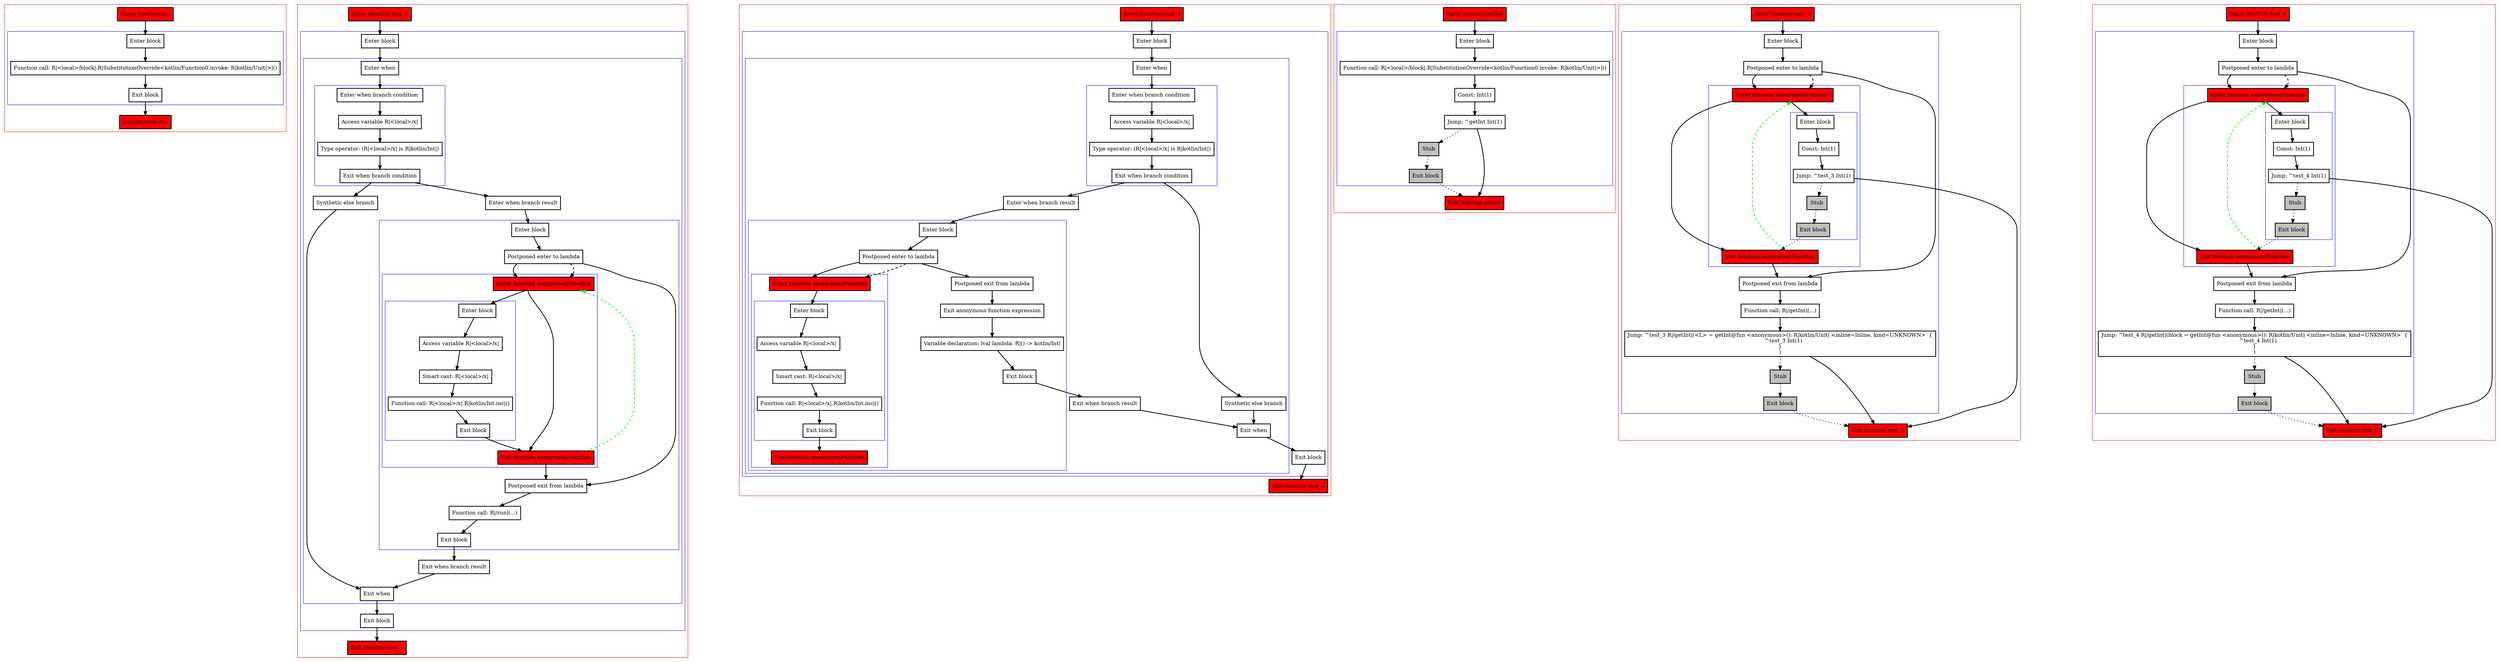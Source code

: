 digraph lambdas_kt {
    graph [nodesep=3]
    node [shape=box penwidth=2]
    edge [penwidth=2]

    subgraph cluster_0 {
        color=red
        0 [label="Enter function run" style="filled" fillcolor=red];
        subgraph cluster_1 {
            color=blue
            1 [label="Enter block"];
            2 [label="Function call: R|<local>/block|.R|SubstitutionOverride<kotlin/Function0.invoke: R|kotlin/Unit|>|()"];
            3 [label="Exit block"];
        }
        4 [label="Exit function run" style="filled" fillcolor=red];
    }
    0 -> {1};
    1 -> {2};
    2 -> {3};
    3 -> {4};

    subgraph cluster_2 {
        color=red
        5 [label="Enter function test_1" style="filled" fillcolor=red];
        subgraph cluster_3 {
            color=blue
            6 [label="Enter block"];
            subgraph cluster_4 {
                color=blue
                7 [label="Enter when"];
                subgraph cluster_5 {
                    color=blue
                    8 [label="Enter when branch condition "];
                    9 [label="Access variable R|<local>/x|"];
                    10 [label="Type operator: (R|<local>/x| is R|kotlin/Int|)"];
                    11 [label="Exit when branch condition"];
                }
                12 [label="Synthetic else branch"];
                13 [label="Enter when branch result"];
                subgraph cluster_6 {
                    color=blue
                    14 [label="Enter block"];
                    15 [label="Postponed enter to lambda"];
                    subgraph cluster_7 {
                        color=blue
                        23 [label="Enter function anonymousFunction" style="filled" fillcolor=red];
                        subgraph cluster_8 {
                            color=blue
                            24 [label="Enter block"];
                            25 [label="Access variable R|<local>/x|"];
                            26 [label="Smart cast: R|<local>/x|"];
                            27 [label="Function call: R|<local>/x|.R|kotlin/Int.inc|()"];
                            28 [label="Exit block"];
                        }
                        29 [label="Exit function anonymousFunction" style="filled" fillcolor=red];
                    }
                    16 [label="Postponed exit from lambda"];
                    17 [label="Function call: R|/run|(...)"];
                    18 [label="Exit block"];
                }
                19 [label="Exit when branch result"];
                20 [label="Exit when"];
            }
            21 [label="Exit block"];
        }
        22 [label="Exit function test_1" style="filled" fillcolor=red];
    }
    5 -> {6};
    6 -> {7};
    7 -> {8};
    8 -> {9};
    9 -> {10};
    10 -> {11};
    11 -> {13 12};
    12 -> {20};
    13 -> {14};
    14 -> {15};
    15 -> {16 23};
    15 -> {23} [style=dashed];
    16 -> {17};
    17 -> {18};
    18 -> {19};
    19 -> {20};
    20 -> {21};
    21 -> {22};
    23 -> {29 24};
    24 -> {25};
    25 -> {26};
    26 -> {27};
    27 -> {28};
    28 -> {29};
    29 -> {16};
    29 -> {23} [color=green style=dashed];

    subgraph cluster_9 {
        color=red
        30 [label="Enter function test_2" style="filled" fillcolor=red];
        subgraph cluster_10 {
            color=blue
            31 [label="Enter block"];
            subgraph cluster_11 {
                color=blue
                32 [label="Enter when"];
                subgraph cluster_12 {
                    color=blue
                    33 [label="Enter when branch condition "];
                    34 [label="Access variable R|<local>/x|"];
                    35 [label="Type operator: (R|<local>/x| is R|kotlin/Int|)"];
                    36 [label="Exit when branch condition"];
                }
                37 [label="Synthetic else branch"];
                38 [label="Enter when branch result"];
                subgraph cluster_13 {
                    color=blue
                    39 [label="Enter block"];
                    40 [label="Postponed enter to lambda"];
                    subgraph cluster_14 {
                        color=blue
                        49 [label="Enter function anonymousFunction" style="filled" fillcolor=red];
                        subgraph cluster_15 {
                            color=blue
                            50 [label="Enter block"];
                            51 [label="Access variable R|<local>/x|"];
                            52 [label="Smart cast: R|<local>/x|"];
                            53 [label="Function call: R|<local>/x|.R|kotlin/Int.inc|()"];
                            54 [label="Exit block"];
                        }
                        55 [label="Exit function anonymousFunction" style="filled" fillcolor=red];
                    }
                    41 [label="Postponed exit from lambda"];
                    42 [label="Exit anonymous function expression"];
                    43 [label="Variable declaration: lval lambda: R|() -> kotlin/Int|"];
                    44 [label="Exit block"];
                }
                45 [label="Exit when branch result"];
                46 [label="Exit when"];
            }
            47 [label="Exit block"];
        }
        48 [label="Exit function test_2" style="filled" fillcolor=red];
    }
    30 -> {31};
    31 -> {32};
    32 -> {33};
    33 -> {34};
    34 -> {35};
    35 -> {36};
    36 -> {38 37};
    37 -> {46};
    38 -> {39};
    39 -> {40};
    40 -> {41 49};
    40 -> {49} [style=dashed];
    41 -> {42};
    42 -> {43};
    43 -> {44};
    44 -> {45};
    45 -> {46};
    46 -> {47};
    47 -> {48};
    49 -> {50};
    50 -> {51};
    51 -> {52};
    52 -> {53};
    53 -> {54};
    54 -> {55};

    subgraph cluster_16 {
        color=red
        56 [label="Enter function getInt" style="filled" fillcolor=red];
        subgraph cluster_17 {
            color=blue
            57 [label="Enter block"];
            58 [label="Function call: R|<local>/block|.R|SubstitutionOverride<kotlin/Function0.invoke: R|kotlin/Unit|>|()"];
            59 [label="Const: Int(1)"];
            60 [label="Jump: ^getInt Int(1)"];
            61 [label="Stub" style="filled" fillcolor=gray];
            62 [label="Exit block" style="filled" fillcolor=gray];
        }
        63 [label="Exit function getInt" style="filled" fillcolor=red];
    }
    56 -> {57};
    57 -> {58};
    58 -> {59};
    59 -> {60};
    60 -> {63};
    60 -> {61} [style=dotted];
    61 -> {62} [style=dotted];
    62 -> {63} [style=dotted];

    subgraph cluster_18 {
        color=red
        64 [label="Enter function test_3" style="filled" fillcolor=red];
        subgraph cluster_19 {
            color=blue
            65 [label="Enter block"];
            66 [label="Postponed enter to lambda"];
            subgraph cluster_20 {
                color=blue
                73 [label="Enter function anonymousFunction" style="filled" fillcolor=red];
                subgraph cluster_21 {
                    color=blue
                    74 [label="Enter block"];
                    75 [label="Const: Int(1)"];
                    76 [label="Jump: ^test_3 Int(1)"];
                    77 [label="Stub" style="filled" fillcolor=gray];
                    78 [label="Exit block" style="filled" fillcolor=gray];
                }
                79 [label="Exit function anonymousFunction" style="filled" fillcolor=red];
            }
            67 [label="Postponed exit from lambda"];
            68 [label="Function call: R|/getInt|(...)"];
            69 [label="Jump: ^test_3 R|/getInt|(<L> = getInt@fun <anonymous>(): R|kotlin/Unit| <inline=Inline, kind=UNKNOWN>  {
    ^test_3 Int(1)
}
)"];
            70 [label="Stub" style="filled" fillcolor=gray];
            71 [label="Exit block" style="filled" fillcolor=gray];
        }
        72 [label="Exit function test_3" style="filled" fillcolor=red];
    }
    64 -> {65};
    65 -> {66};
    66 -> {67 73};
    66 -> {73} [style=dashed];
    67 -> {68};
    68 -> {69};
    69 -> {72};
    69 -> {70} [style=dotted];
    70 -> {71} [style=dotted];
    71 -> {72} [style=dotted];
    73 -> {79 74};
    74 -> {75};
    75 -> {76};
    76 -> {72};
    76 -> {77} [style=dotted];
    77 -> {78} [style=dotted];
    78 -> {79} [style=dotted];
    79 -> {67};
    79 -> {73} [color=green style=dashed];

    subgraph cluster_22 {
        color=red
        80 [label="Enter function test_4" style="filled" fillcolor=red];
        subgraph cluster_23 {
            color=blue
            81 [label="Enter block"];
            82 [label="Postponed enter to lambda"];
            subgraph cluster_24 {
                color=blue
                89 [label="Enter function anonymousFunction" style="filled" fillcolor=red];
                subgraph cluster_25 {
                    color=blue
                    90 [label="Enter block"];
                    91 [label="Const: Int(1)"];
                    92 [label="Jump: ^test_4 Int(1)"];
                    93 [label="Stub" style="filled" fillcolor=gray];
                    94 [label="Exit block" style="filled" fillcolor=gray];
                }
                95 [label="Exit function anonymousFunction" style="filled" fillcolor=red];
            }
            83 [label="Postponed exit from lambda"];
            84 [label="Function call: R|/getInt|(...)"];
            85 [label="Jump: ^test_4 R|/getInt|(block = getInt@fun <anonymous>(): R|kotlin/Unit| <inline=Inline, kind=UNKNOWN>  {
    ^test_4 Int(1)
}
)"];
            86 [label="Stub" style="filled" fillcolor=gray];
            87 [label="Exit block" style="filled" fillcolor=gray];
        }
        88 [label="Exit function test_4" style="filled" fillcolor=red];
    }
    80 -> {81};
    81 -> {82};
    82 -> {83 89};
    82 -> {89} [style=dashed];
    83 -> {84};
    84 -> {85};
    85 -> {88};
    85 -> {86} [style=dotted];
    86 -> {87} [style=dotted];
    87 -> {88} [style=dotted];
    89 -> {95 90};
    90 -> {91};
    91 -> {92};
    92 -> {88};
    92 -> {93} [style=dotted];
    93 -> {94} [style=dotted];
    94 -> {95} [style=dotted];
    95 -> {83};
    95 -> {89} [color=green style=dashed];

}
